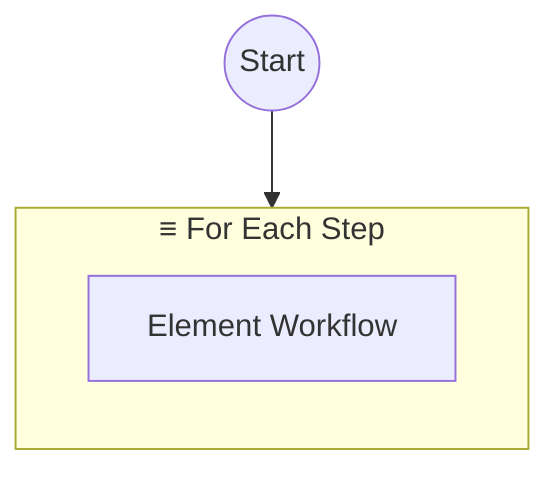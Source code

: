 flowchart TD
node0@{ shape: circle, label: "Start"}
subgraph node1 ["≡ For Each Step"]
node2["Element Workflow"]
end
node0 --> node1
